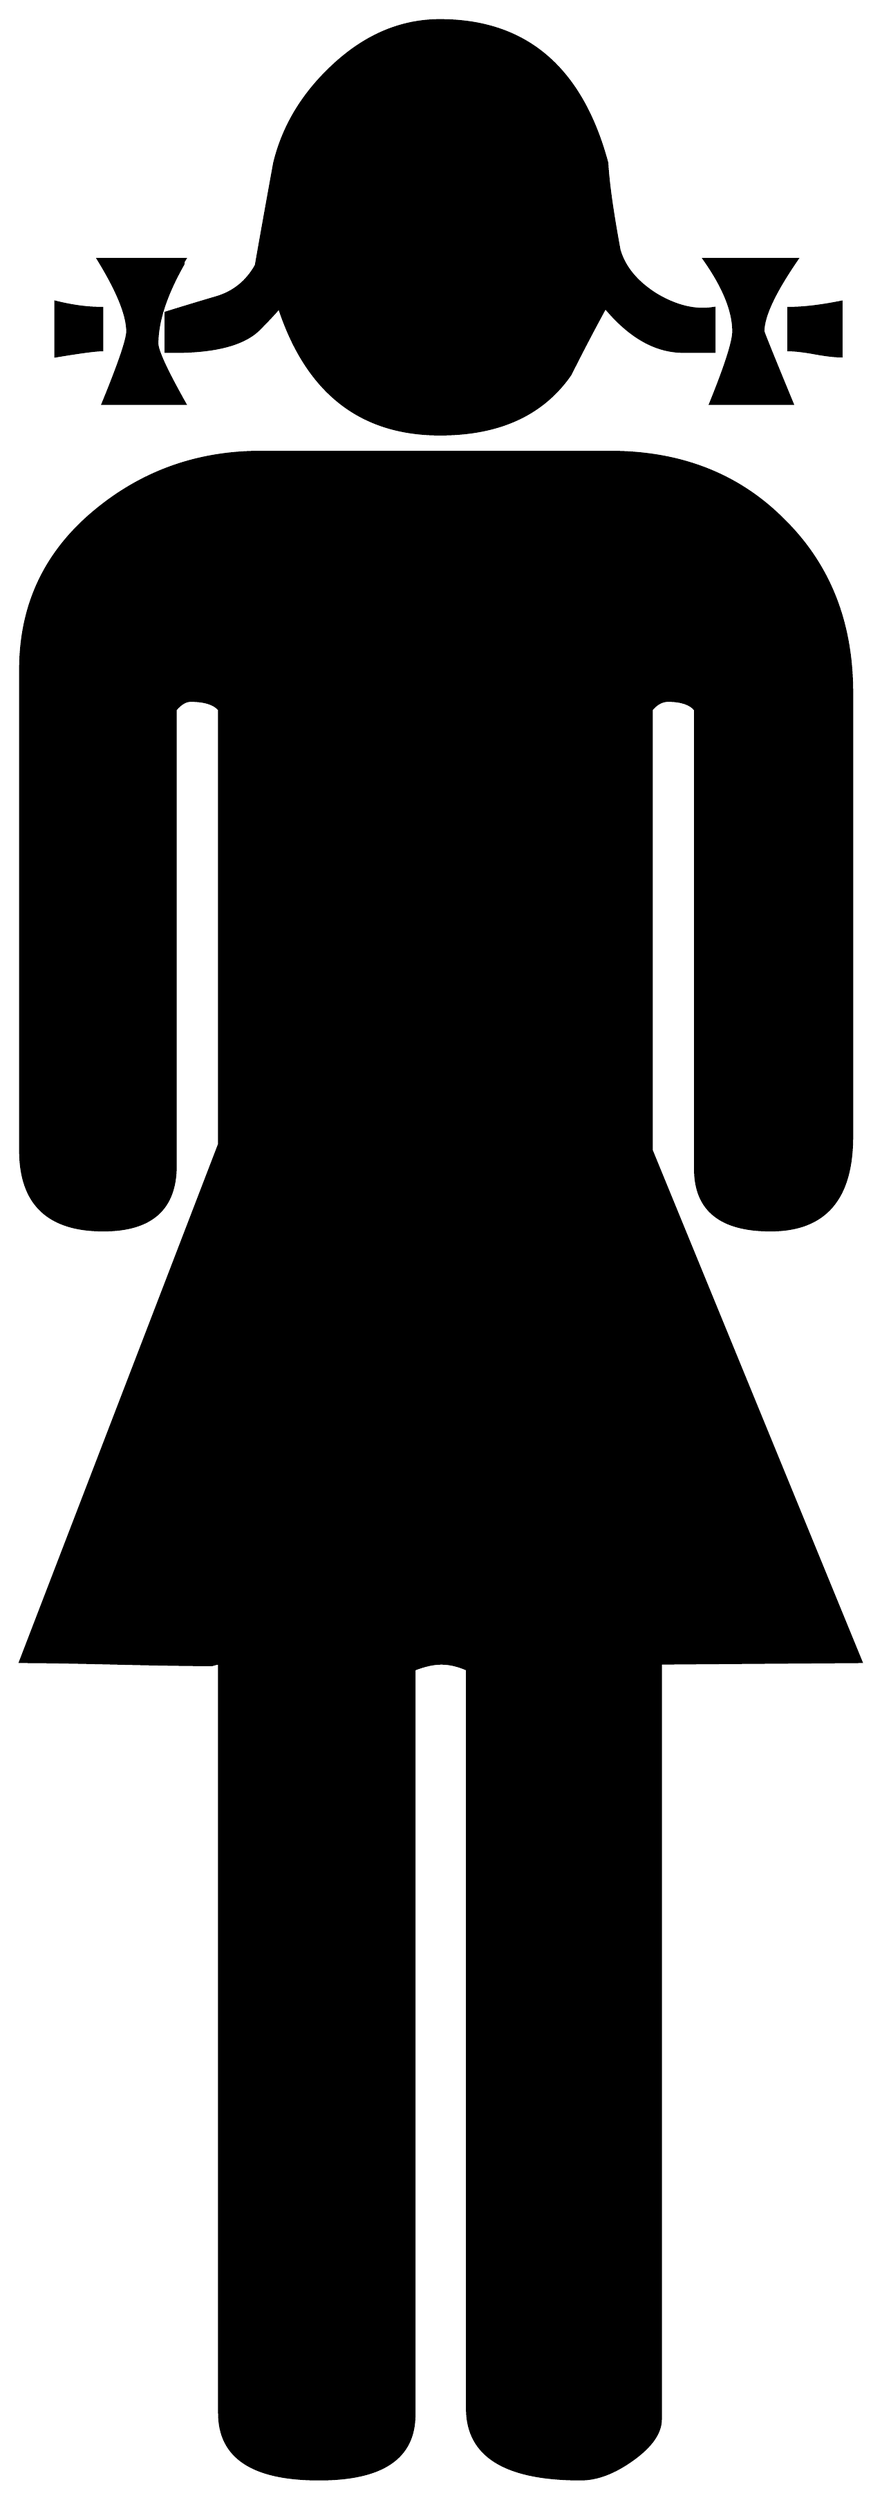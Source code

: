 


\begin{tikzpicture}[y=0.80pt, x=0.80pt, yscale=-1.0, xscale=1.0, inner sep=0pt, outer sep=0pt]
\begin{scope}[shift={(100.0,1706.0)},nonzero rule]
  \path[draw=.,fill=.,line width=1.600pt] (676.0,-1166.0) ..
    controls (672.0,-1166.0) and (666.333,-1166.667) ..
    (659.0,-1168.0) .. controls (651.667,-1169.333) and
    (646.0,-1170.0) .. (642.0,-1170.0) -- (642.0,-1197.0) ..
    controls (651.333,-1197.0) and (662.667,-1198.333) ..
    (676.0,-1201.0) -- (676.0,-1166.0) -- cycle(647.0,-1229.0)
    .. controls (632.333,-1207.667) and (625.0,-1192.0) ..
    (625.0,-1182.0) .. controls (625.0,-1181.333) and
    (631.333,-1165.667) .. (644.0,-1135.0) -- (591.0,-1135.0) ..
    controls (601.0,-1159.667) and (606.0,-1175.333) ..
    (606.0,-1182.0) .. controls (606.0,-1195.333) and
    (599.667,-1211.0) .. (587.0,-1229.0) -- (647.0,-1229.0) --
    cycle(593.0,-1169.0) -- (573.0,-1169.0) .. controls
    (555.0,-1169.0) and (538.0,-1178.667) .. (522.0,-1198.0) ..
    controls (514.0,-1183.333) and (506.333,-1168.667) ..
    (499.0,-1154.0) .. controls (481.0,-1128.0) and
    (452.667,-1115.0) .. (414.0,-1115.0) .. controls
    (362.0,-1115.0) and (327.0,-1142.667) .. (309.0,-1198.0) ..
    controls (306.333,-1194.667) and (301.667,-1189.667) ..
    (295.0,-1183.0) .. controls (284.333,-1173.0) and
    (264.333,-1168.333) .. (235.0,-1169.0) -- (235.0,-1194.0) ..
    controls (245.667,-1197.333) and (256.667,-1200.667) ..
    (268.0,-1204.0) .. controls (279.333,-1207.333) and
    (288.0,-1214.333) .. (294.0,-1225.0) .. controls
    (296.667,-1240.333) and (300.667,-1262.667) .. (306.0,-1292.0) ..
    controls (312.0,-1316.667) and (325.333,-1338.333) ..
    (346.0,-1357.0) .. controls (366.667,-1375.667) and
    (389.333,-1385.0) .. (414.0,-1385.0) .. controls
    (470.0,-1385.0) and (506.333,-1354.0) .. (523.0,-1292.0) ..
    controls (523.667,-1279.333) and (526.333,-1260.333) ..
    (531.0,-1235.0) .. controls (534.333,-1223.667) and
    (542.333,-1214.0) .. (555.0,-1206.0) .. controls
    (568.333,-1198.0) and (581.0,-1195.0) .. (593.0,-1197.0) --
    (593.0,-1169.0) -- cycle(247.0,-1135.0) -- (194.0,-1135.0)
    .. controls (204.667,-1161.0) and (210.0,-1176.667) ..
    (210.0,-1182.0) .. controls (210.0,-1192.667) and
    (203.667,-1208.333) .. (191.0,-1229.0) -- (247.0,-1229.0) ..
    controls (246.333,-1228.333) and (246.0,-1227.333) ..
    (246.0,-1226.0) .. controls (234.667,-1206.0) and
    (229.0,-1188.667) .. (229.0,-1174.0) .. controls
    (229.0,-1169.333) and (235.0,-1156.333) .. (247.0,-1135.0) --
    cycle(193.0,-1170.0) .. controls (189.0,-1170.0) and
    (179.0,-1168.667) .. (163.0,-1166.0) -- (163.0,-1201.0) ..
    controls (173.667,-1198.333) and (183.667,-1197.0) ..
    (193.0,-1197.0) -- (193.0,-1170.0) -- cycle(689.0,-313.0) ..
    controls (598.333,-312.333) and (554.667,-312.0) .. (558.0,-312.0)
    -- (558.0,182.0) .. controls (558.0,190.667) and (552.0,199.333)
    .. (540.0,208.0) .. controls (528.0,216.667) and (516.667,221.0)
    .. (506.0,221.0) .. controls (456.667,221.0) and (432.0,205.667)
    .. (432.0,175.0) -- (432.0,-308.0) .. controls
    (426.0,-310.667) and (420.333,-312.0) .. (415.0,-312.0) ..
    controls (409.667,-312.0) and (403.667,-310.667) .. (397.0,-308.0)
    -- (397.0,179.0) .. controls (397.0,207.0) and (376.333,221.0)
    .. (335.0,221.0) .. controls (291.667,221.0) and (270.0,206.667)
    .. (270.0,178.0) -- (270.0,-312.0) .. controls
    (268.667,-312.0) and (267.0,-311.667) .. (265.0,-311.0) ..
    controls (251.0,-311.0) and (230.0,-311.333) .. (202.0,-312.0)
    .. controls (174.0,-312.667) and (153.333,-313.0) ..
    (140.0,-313.0) -- (270.0,-651.0) -- (270.0,-935.0) ..
    controls (266.667,-939.0) and (260.333,-941.0) .. (251.0,-941.0)
    .. controls (247.667,-941.0) and (244.333,-939.0) ..
    (241.0,-935.0) -- (241.0,-637.0) .. controls (241.0,-609.0)
    and (225.333,-595.0) .. (194.0,-595.0) .. controls
    (158.0,-595.0) and (140.0,-612.333) .. (140.0,-647.0) --
    (140.0,-961.0) .. controls (140.0,-1002.333) and
    (155.667,-1036.333) .. (187.0,-1063.0) .. controls
    (218.333,-1089.667) and (255.0,-1103.0) .. (297.0,-1103.0) --
    (525.0,-1103.0) .. controls (571.0,-1103.0) and
    (608.667,-1088.333) .. (638.0,-1059.0) .. controls
    (668.0,-1029.667) and (683.0,-992.0) .. (683.0,-946.0) --
    (683.0,-656.0) .. controls (683.0,-615.333) and (665.333,-595.0)
    .. (630.0,-595.0) .. controls (597.333,-595.0) and
    (581.0,-608.333) .. (581.0,-635.0) -- (581.0,-935.0) ..
    controls (577.667,-939.0) and (571.667,-941.0) .. (563.0,-941.0)
    .. controls (559.0,-941.0) and (555.333,-939.0) ..
    (552.0,-935.0) -- (552.0,-647.0) -- (689.0,-313.0) -- cycle;
\end{scope}

\end{tikzpicture}

